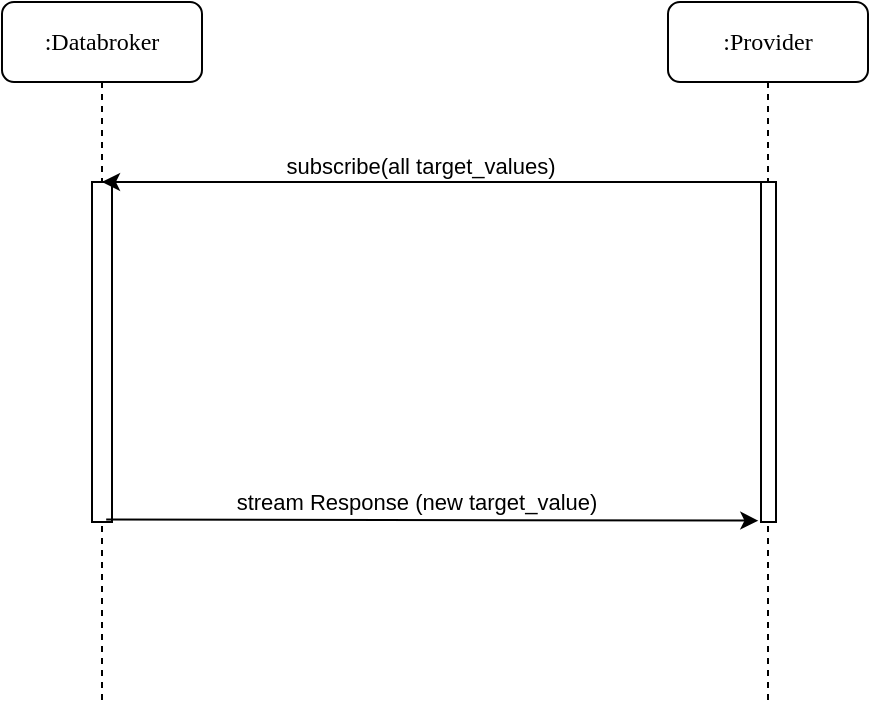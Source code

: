<mxfile version="24.2.8" type="device">
  <diagram name="Page-1" id="13e1069c-82ec-6db2-03f1-153e76fe0fe0">
    <mxGraphModel dx="1481" dy="815" grid="1" gridSize="10" guides="1" tooltips="1" connect="1" arrows="1" fold="1" page="1" pageScale="1" pageWidth="1100" pageHeight="850" background="none" math="0" shadow="0">
      <root>
        <mxCell id="0" />
        <mxCell id="1" parent="0" />
        <mxCell id="bi6dFwhKYBM0Y18AbogB-19" value=":Databroker" style="shape=umlLifeline;perimeter=lifelinePerimeter;whiteSpace=wrap;html=1;container=1;collapsible=0;recursiveResize=0;outlineConnect=0;rounded=1;shadow=0;comic=0;labelBackgroundColor=none;strokeWidth=1;fontFamily=Verdana;fontSize=12;align=center;" parent="1" vertex="1">
          <mxGeometry x="10" y="10" width="100" height="350" as="geometry" />
        </mxCell>
        <mxCell id="bi6dFwhKYBM0Y18AbogB-20" value="" style="html=1;points=[];perimeter=orthogonalPerimeter;rounded=0;shadow=0;comic=0;labelBackgroundColor=none;strokeWidth=1;fontFamily=Verdana;fontSize=12;align=center;" parent="bi6dFwhKYBM0Y18AbogB-19" vertex="1">
          <mxGeometry x="45" y="90" width="10" height="170" as="geometry" />
        </mxCell>
        <mxCell id="bi6dFwhKYBM0Y18AbogB-21" value=":Provider" style="shape=umlLifeline;perimeter=lifelinePerimeter;whiteSpace=wrap;html=1;container=1;collapsible=0;recursiveResize=0;outlineConnect=0;rounded=1;shadow=0;comic=0;labelBackgroundColor=none;strokeWidth=1;fontFamily=Verdana;fontSize=12;align=center;" parent="1" vertex="1">
          <mxGeometry x="343" y="10" width="100" height="350" as="geometry" />
        </mxCell>
        <mxCell id="bi6dFwhKYBM0Y18AbogB-22" value="" style="html=1;points=[];perimeter=orthogonalPerimeter;rounded=0;shadow=0;comic=0;labelBackgroundColor=none;strokeWidth=1;fontFamily=Verdana;fontSize=12;align=center;" parent="bi6dFwhKYBM0Y18AbogB-21" vertex="1">
          <mxGeometry x="46.5" y="90" width="7.5" height="170" as="geometry" />
        </mxCell>
        <mxCell id="bi6dFwhKYBM0Y18AbogB-34" value="" style="endArrow=classic;html=1;rounded=0;exitX=0.041;exitY=0;exitDx=0;exitDy=0;exitPerimeter=0;" parent="1" source="bi6dFwhKYBM0Y18AbogB-22" target="bi6dFwhKYBM0Y18AbogB-19" edge="1">
          <mxGeometry width="50" height="50" relative="1" as="geometry">
            <mxPoint x="180" y="220" as="sourcePoint" />
            <mxPoint x="230" y="170" as="targetPoint" />
          </mxGeometry>
        </mxCell>
        <mxCell id="bi6dFwhKYBM0Y18AbogB-35" value="subscribe(all target_values)" style="edgeLabel;html=1;align=center;verticalAlign=middle;resizable=0;points=[];" parent="bi6dFwhKYBM0Y18AbogB-34" vertex="1" connectable="0">
          <mxGeometry x="0.036" y="-1" relative="1" as="geometry">
            <mxPoint y="-7" as="offset" />
          </mxGeometry>
        </mxCell>
        <mxCell id="bi6dFwhKYBM0Y18AbogB-41" value="" style="endArrow=classic;html=1;rounded=0;entryX=-0.179;entryY=0.996;entryDx=0;entryDy=0;entryPerimeter=0;exitX=0.71;exitY=0.993;exitDx=0;exitDy=0;exitPerimeter=0;" parent="1" source="bi6dFwhKYBM0Y18AbogB-20" target="bi6dFwhKYBM0Y18AbogB-22" edge="1">
          <mxGeometry width="50" height="50" relative="1" as="geometry">
            <mxPoint x="70" y="210" as="sourcePoint" />
            <mxPoint x="393" y="210.284" as="targetPoint" />
          </mxGeometry>
        </mxCell>
        <mxCell id="bi6dFwhKYBM0Y18AbogB-42" value="stream Response (new target_value)" style="edgeLabel;html=1;align=center;verticalAlign=middle;resizable=0;points=[];" parent="bi6dFwhKYBM0Y18AbogB-41" vertex="1" connectable="0">
          <mxGeometry x="-0.176" y="2" relative="1" as="geometry">
            <mxPoint x="20" y="-7" as="offset" />
          </mxGeometry>
        </mxCell>
      </root>
    </mxGraphModel>
  </diagram>
</mxfile>
